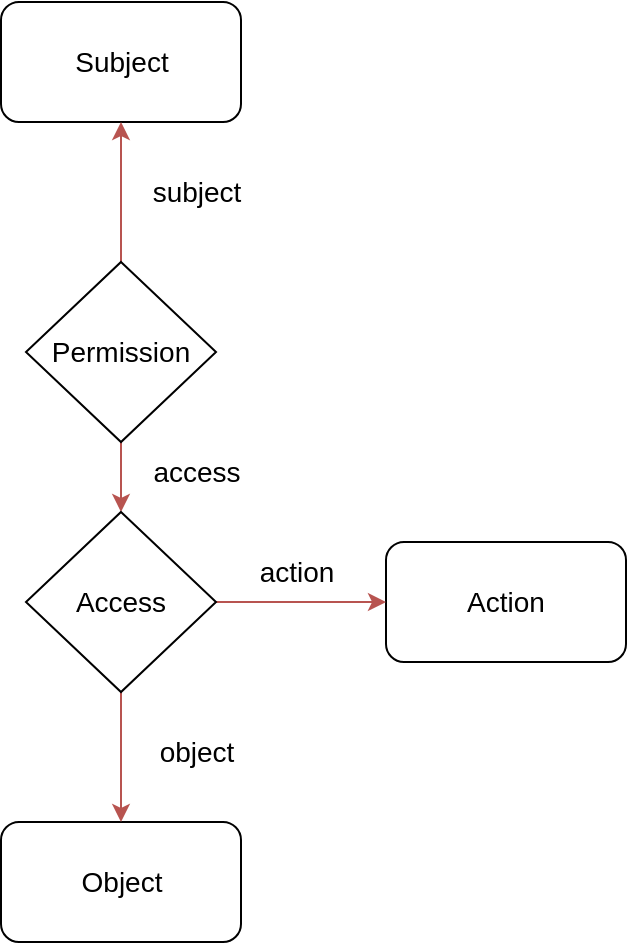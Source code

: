 <mxfile version="21.0.2" type="device"><diagram id="R2lEEEUBdFMjLlhIrx00" name="Page-1"><mxGraphModel dx="954" dy="505" grid="1" gridSize="10" guides="1" tooltips="1" connect="1" arrows="1" fold="1" page="1" pageScale="1" pageWidth="850" pageHeight="1100" math="0" shadow="0" extFonts="Permanent Marker^https://fonts.googleapis.com/css?family=Permanent+Marker"><root><mxCell id="0"/><mxCell id="1" parent="0"/><mxCell id="Q_FAGsIZIOcWSw_DYxr6-1" value="&lt;font style=&quot;font-size: 14px;&quot;&gt;Object&lt;/font&gt;" style="rounded=1;whiteSpace=wrap;html=1;" parent="1" vertex="1"><mxGeometry x="77.5" y="650" width="120" height="60" as="geometry"/></mxCell><mxCell id="Q_FAGsIZIOcWSw_DYxr6-19" value="&lt;font style=&quot;font-size: 14px;&quot;&gt;Subject&lt;/font&gt;" style="rounded=1;whiteSpace=wrap;html=1;direction=east;flipV=0;" parent="1" vertex="1"><mxGeometry x="77.5" y="240" width="120" height="60" as="geometry"/></mxCell><mxCell id="Q_FAGsIZIOcWSw_DYxr6-38" value="&lt;font style=&quot;font-size: 14px;&quot;&gt;Action&lt;/font&gt;" style="rounded=1;whiteSpace=wrap;html=1;" parent="1" vertex="1"><mxGeometry x="270" y="510" width="120" height="60" as="geometry"/></mxCell><mxCell id="Q_FAGsIZIOcWSw_DYxr6-45" style="edgeStyle=orthogonalEdgeStyle;rounded=0;orthogonalLoop=1;jettySize=auto;html=1;exitX=0.5;exitY=0;exitDx=0;exitDy=0;fontSize=14;fillColor=#f8cecc;strokeColor=#b85450;" parent="1" source="Q_FAGsIZIOcWSw_DYxr6-44" target="Q_FAGsIZIOcWSw_DYxr6-19" edge="1"><mxGeometry relative="1" as="geometry"/></mxCell><mxCell id="Q_FAGsIZIOcWSw_DYxr6-48" style="edgeStyle=orthogonalEdgeStyle;rounded=0;orthogonalLoop=1;jettySize=auto;html=1;exitX=0.5;exitY=1;exitDx=0;exitDy=0;fontSize=14;fillColor=#f8cecc;strokeColor=#b85450;" parent="1" source="Q_FAGsIZIOcWSw_DYxr6-44" target="Q_FAGsIZIOcWSw_DYxr6-46" edge="1"><mxGeometry relative="1" as="geometry"/></mxCell><mxCell id="Q_FAGsIZIOcWSw_DYxr6-44" value="Permission" style="rhombus;whiteSpace=wrap;html=1;fontSize=14;" parent="1" vertex="1"><mxGeometry x="90" y="370" width="95" height="90" as="geometry"/></mxCell><mxCell id="Q_FAGsIZIOcWSw_DYxr6-49" style="edgeStyle=orthogonalEdgeStyle;rounded=0;orthogonalLoop=1;jettySize=auto;html=1;exitX=0.5;exitY=1;exitDx=0;exitDy=0;entryX=0.5;entryY=0;entryDx=0;entryDy=0;fontSize=14;fillColor=#f8cecc;strokeColor=#b85450;" parent="1" source="Q_FAGsIZIOcWSw_DYxr6-46" target="Q_FAGsIZIOcWSw_DYxr6-1" edge="1"><mxGeometry relative="1" as="geometry"/></mxCell><mxCell id="Q_FAGsIZIOcWSw_DYxr6-80" style="edgeStyle=orthogonalEdgeStyle;rounded=0;orthogonalLoop=1;jettySize=auto;html=1;exitX=1;exitY=0.5;exitDx=0;exitDy=0;entryX=0;entryY=0.5;entryDx=0;entryDy=0;fontSize=14;fillColor=#f8cecc;strokeColor=#b85450;" parent="1" source="Q_FAGsIZIOcWSw_DYxr6-46" target="Q_FAGsIZIOcWSw_DYxr6-38" edge="1"><mxGeometry relative="1" as="geometry"/></mxCell><mxCell id="Q_FAGsIZIOcWSw_DYxr6-46" value="Access" style="rhombus;whiteSpace=wrap;html=1;fontSize=14;" parent="1" vertex="1"><mxGeometry x="90" y="495" width="95" height="90" as="geometry"/></mxCell><mxCell id="Q_FAGsIZIOcWSw_DYxr6-87" value="object" style="text;html=1;align=center;verticalAlign=middle;resizable=0;points=[];autosize=1;strokeColor=none;fillColor=none;fontSize=14;" parent="1" vertex="1"><mxGeometry x="145" y="600" width="60" height="30" as="geometry"/></mxCell><mxCell id="Q_FAGsIZIOcWSw_DYxr6-88" value="action" style="text;html=1;align=center;verticalAlign=middle;resizable=0;points=[];autosize=1;strokeColor=none;fillColor=none;fontSize=14;" parent="1" vertex="1"><mxGeometry x="195" y="510" width="60" height="30" as="geometry"/></mxCell><mxCell id="Q_FAGsIZIOcWSw_DYxr6-89" value="subject" style="text;html=1;align=center;verticalAlign=middle;resizable=0;points=[];autosize=1;strokeColor=none;fillColor=none;fontSize=14;" parent="1" vertex="1"><mxGeometry x="140" y="320" width="70" height="30" as="geometry"/></mxCell><mxCell id="Q_FAGsIZIOcWSw_DYxr6-90" value="access" style="text;html=1;align=center;verticalAlign=middle;resizable=0;points=[];autosize=1;strokeColor=none;fillColor=none;fontSize=14;" parent="1" vertex="1"><mxGeometry x="140" y="460" width="70" height="30" as="geometry"/></mxCell></root></mxGraphModel></diagram></mxfile>
